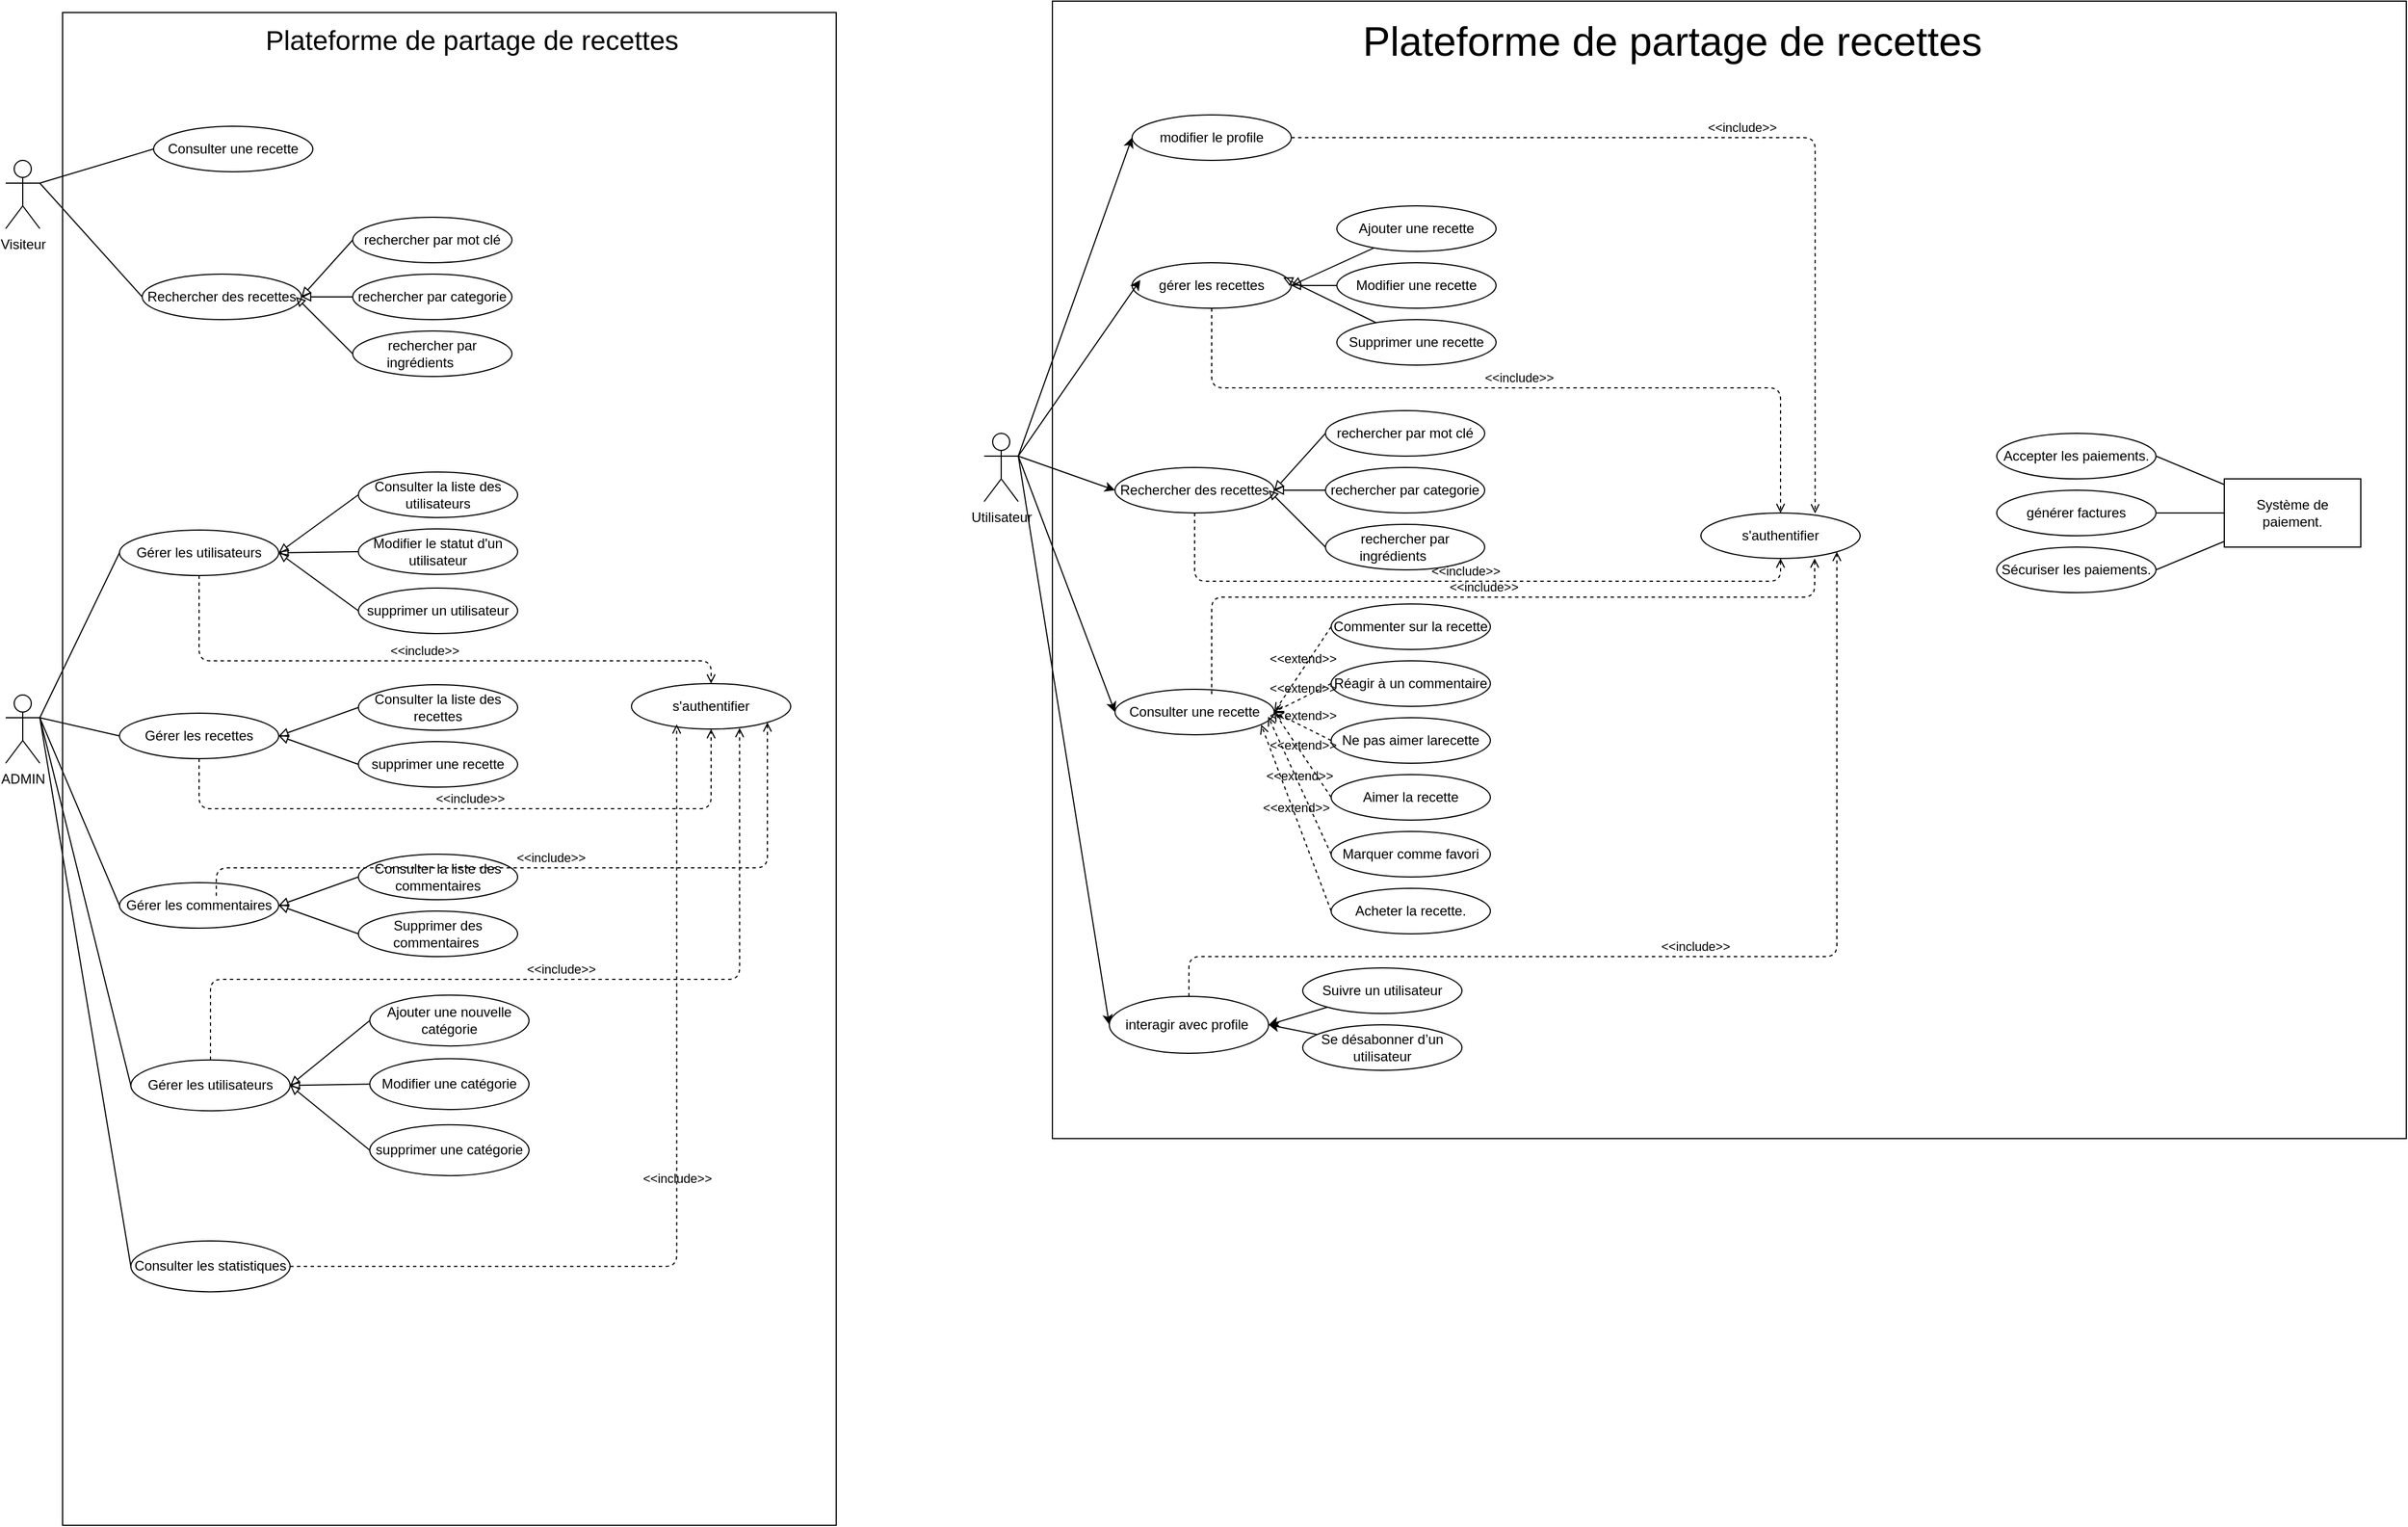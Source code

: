 <mxfile>
    <diagram id="IrYM9CMqrQINCdisrvc-" name="Page-1">
        <mxGraphModel dx="1256" dy="866" grid="1" gridSize="10" guides="1" tooltips="1" connect="1" arrows="1" fold="1" page="1" pageScale="1" pageWidth="850" pageHeight="1100" math="0" shadow="0">
            <root>
                <mxCell id="0"/>
                <mxCell id="1" parent="0"/>
                <mxCell id="4" value="" style="rounded=0;whiteSpace=wrap;html=1;" vertex="1" parent="1">
                    <mxGeometry x="70" y="60" width="680" height="1330" as="geometry"/>
                </mxCell>
                <mxCell id="UuW12oKez12iBIwaAhRY-137" style="edgeStyle=none;html=1;exitX=1;exitY=0.333;exitDx=0;exitDy=0;exitPerimeter=0;entryX=0;entryY=0.5;entryDx=0;entryDy=0;endArrow=none;endFill=0;" edge="1" parent="1" target="23">
                    <mxGeometry relative="1" as="geometry">
                        <mxPoint x="50" y="210" as="sourcePoint"/>
                    </mxGeometry>
                </mxCell>
                <mxCell id="UuW12oKez12iBIwaAhRY-138" style="edgeStyle=none;html=1;exitX=1;exitY=0.333;exitDx=0;exitDy=0;exitPerimeter=0;entryX=0;entryY=0.5;entryDx=0;entryDy=0;endArrow=none;endFill=0;" edge="1" parent="1" target="UuW12oKez12iBIwaAhRY-98">
                    <mxGeometry relative="1" as="geometry">
                        <mxPoint x="50" y="210" as="sourcePoint"/>
                    </mxGeometry>
                </mxCell>
                <mxCell id="23" value="&lt;font style=&quot;color: light-dark(rgb(0, 0, 0), rgb(0, 0, 0));&quot;&gt;Consulter une recette&lt;/font&gt;" style="ellipse;whiteSpace=wrap;html=1;fillColor=light-dark(#FFFFFF,#F2F261);" vertex="1" parent="1">
                    <mxGeometry x="150" y="160" width="140" height="40" as="geometry"/>
                </mxCell>
                <mxCell id="UuW12oKez12iBIwaAhRY-24" value="" style="rounded=0;whiteSpace=wrap;html=1;" vertex="1" parent="1">
                    <mxGeometry x="940" y="50" width="1190" height="1000" as="geometry"/>
                </mxCell>
                <mxCell id="UuW12oKez12iBIwaAhRY-25" value="&lt;font style=&quot;color: light-dark(rgb(0, 0, 0), rgb(0, 0, 0));&quot;&gt;modifier le profile&lt;/font&gt;" style="ellipse;whiteSpace=wrap;html=1;fillColor=light-dark(#FFFFFF,#F2F261);" vertex="1" parent="1">
                    <mxGeometry x="1010" y="150" width="140" height="40" as="geometry"/>
                </mxCell>
                <mxCell id="UuW12oKez12iBIwaAhRY-61" style="edgeStyle=none;html=1;exitX=1;exitY=0.333;exitDx=0;exitDy=0;exitPerimeter=0;entryX=0;entryY=0.5;entryDx=0;entryDy=0;" edge="1" parent="1" source="UuW12oKez12iBIwaAhRY-26" target="UuW12oKez12iBIwaAhRY-25">
                    <mxGeometry relative="1" as="geometry"/>
                </mxCell>
                <mxCell id="UuW12oKez12iBIwaAhRY-63" style="edgeStyle=none;html=1;exitX=1;exitY=0.333;exitDx=0;exitDy=0;exitPerimeter=0;entryX=0;entryY=0.5;entryDx=0;entryDy=0;" edge="1" parent="1" source="UuW12oKez12iBIwaAhRY-26" target="UuW12oKez12iBIwaAhRY-33">
                    <mxGeometry relative="1" as="geometry"/>
                </mxCell>
                <mxCell id="UuW12oKez12iBIwaAhRY-64" style="edgeStyle=none;html=1;exitX=1;exitY=0.333;exitDx=0;exitDy=0;exitPerimeter=0;entryX=0;entryY=0.5;entryDx=0;entryDy=0;" edge="1" parent="1" source="UuW12oKez12iBIwaAhRY-26" target="UuW12oKez12iBIwaAhRY-34">
                    <mxGeometry relative="1" as="geometry"/>
                </mxCell>
                <mxCell id="UuW12oKez12iBIwaAhRY-65" style="edgeStyle=none;html=1;exitX=1;exitY=0.333;exitDx=0;exitDy=0;exitPerimeter=0;entryX=0;entryY=0.5;entryDx=0;entryDy=0;" edge="1" parent="1" source="UuW12oKez12iBIwaAhRY-26" target="UuW12oKez12iBIwaAhRY-43">
                    <mxGeometry relative="1" as="geometry"/>
                </mxCell>
                <mxCell id="UuW12oKez12iBIwaAhRY-26" value="Utilisateur&lt;div&gt;&lt;br&gt;&lt;/div&gt;" style="shape=umlActor;verticalLabelPosition=bottom;verticalAlign=top;html=1;outlineConnect=0;" vertex="1" parent="1">
                    <mxGeometry x="880" y="430" width="30" height="60" as="geometry"/>
                </mxCell>
                <mxCell id="UuW12oKez12iBIwaAhRY-47" value="" style="group" vertex="1" connectable="0" parent="1">
                    <mxGeometry x="990" y="900" width="310" height="90" as="geometry"/>
                </mxCell>
                <mxCell id="UuW12oKez12iBIwaAhRY-43" value="&lt;font style=&quot;color: light-dark(rgb(0, 0, 0), rgb(0, 0, 0));&quot;&gt;interagir avec profile&amp;nbsp;&lt;/font&gt;" style="ellipse;whiteSpace=wrap;html=1;fillColor=light-dark(#FFFFFF,#F2F261);" vertex="1" parent="UuW12oKez12iBIwaAhRY-47">
                    <mxGeometry y="25" width="140" height="50" as="geometry"/>
                </mxCell>
                <mxCell id="UuW12oKez12iBIwaAhRY-68" style="edgeStyle=none;html=1;" edge="1" parent="UuW12oKez12iBIwaAhRY-47" source="UuW12oKez12iBIwaAhRY-45">
                    <mxGeometry relative="1" as="geometry">
                        <mxPoint x="140" y="50" as="targetPoint"/>
                    </mxGeometry>
                </mxCell>
                <mxCell id="UuW12oKez12iBIwaAhRY-45" value="&lt;font style=&quot;color: light-dark(rgb(0, 0, 0), rgb(0, 0, 0));&quot;&gt;Se désabonner d’un utilisateur&lt;/font&gt;" style="ellipse;whiteSpace=wrap;html=1;fillColor=light-dark(#FFFFFF,#F2F261);" vertex="1" parent="UuW12oKez12iBIwaAhRY-47">
                    <mxGeometry x="170" y="50" width="140" height="40" as="geometry"/>
                </mxCell>
                <mxCell id="UuW12oKez12iBIwaAhRY-67" style="edgeStyle=none;html=1;entryX=1;entryY=0.5;entryDx=0;entryDy=0;" edge="1" parent="UuW12oKez12iBIwaAhRY-47" source="UuW12oKez12iBIwaAhRY-46" target="UuW12oKez12iBIwaAhRY-43">
                    <mxGeometry relative="1" as="geometry"/>
                </mxCell>
                <mxCell id="UuW12oKez12iBIwaAhRY-46" value="&lt;font style=&quot;color: light-dark(rgb(0, 0, 0), rgb(0, 0, 0));&quot;&gt;Suivre un utilisateur&lt;/font&gt;" style="ellipse;whiteSpace=wrap;html=1;fillColor=light-dark(#FFFFFF,#F2F261);" vertex="1" parent="UuW12oKez12iBIwaAhRY-47">
                    <mxGeometry x="170" width="140" height="40" as="geometry"/>
                </mxCell>
                <mxCell id="UuW12oKez12iBIwaAhRY-48" value="" style="group" vertex="1" connectable="0" parent="1">
                    <mxGeometry x="1010" y="230" width="320" height="140" as="geometry"/>
                </mxCell>
                <mxCell id="UuW12oKez12iBIwaAhRY-27" value="&lt;font style=&quot;color: light-dark(rgb(0, 0, 0), rgb(0, 0, 0));&quot;&gt;gérer les recettes&lt;/font&gt;" style="ellipse;whiteSpace=wrap;html=1;fillColor=light-dark(#FFFFFF,#F2F261);" vertex="1" parent="UuW12oKez12iBIwaAhRY-48">
                    <mxGeometry y="50" width="140" height="40" as="geometry"/>
                </mxCell>
                <mxCell id="UuW12oKez12iBIwaAhRY-39" style="edgeStyle=none;html=1;entryX=1;entryY=0.5;entryDx=0;entryDy=0;endArrow=block;endFill=0;" edge="1" parent="UuW12oKez12iBIwaAhRY-48" source="UuW12oKez12iBIwaAhRY-28" target="UuW12oKez12iBIwaAhRY-27">
                    <mxGeometry relative="1" as="geometry"/>
                </mxCell>
                <mxCell id="UuW12oKez12iBIwaAhRY-28" value="&lt;font style=&quot;color: light-dark(rgb(0, 0, 0), rgb(0, 0, 0));&quot;&gt;Modifier une recette&lt;/font&gt;" style="ellipse;whiteSpace=wrap;html=1;fillColor=light-dark(#FFFFFF,#F2F261);" vertex="1" parent="UuW12oKez12iBIwaAhRY-48">
                    <mxGeometry x="180" y="50" width="140" height="40" as="geometry"/>
                </mxCell>
                <mxCell id="UuW12oKez12iBIwaAhRY-38" style="edgeStyle=none;html=1;entryX=1;entryY=0.5;entryDx=0;entryDy=0;endArrow=block;endFill=0;" edge="1" parent="UuW12oKez12iBIwaAhRY-48" source="UuW12oKez12iBIwaAhRY-29" target="UuW12oKez12iBIwaAhRY-27">
                    <mxGeometry relative="1" as="geometry"/>
                </mxCell>
                <mxCell id="UuW12oKez12iBIwaAhRY-29" value="&lt;font style=&quot;color: light-dark(rgb(0, 0, 0), rgb(0, 0, 0));&quot;&gt;Ajouter une recette&lt;/font&gt;" style="ellipse;whiteSpace=wrap;html=1;fillColor=light-dark(#FFFFFF,#F2F261);" vertex="1" parent="UuW12oKez12iBIwaAhRY-48">
                    <mxGeometry x="180" width="140" height="40" as="geometry"/>
                </mxCell>
                <mxCell id="UuW12oKez12iBIwaAhRY-30" value="&lt;font style=&quot;color: light-dark(rgb(0, 0, 0), rgb(0, 0, 0));&quot;&gt;Supprimer une recette&lt;/font&gt;" style="ellipse;whiteSpace=wrap;html=1;fillColor=light-dark(#FFFFFF,#F2F261);" vertex="1" parent="UuW12oKez12iBIwaAhRY-48">
                    <mxGeometry x="180" y="100" width="140" height="40" as="geometry"/>
                </mxCell>
                <mxCell id="UuW12oKez12iBIwaAhRY-40" style="edgeStyle=none;html=1;entryX=0.949;entryY=0.322;entryDx=0;entryDy=0;entryPerimeter=0;endArrow=block;endFill=0;" edge="1" parent="UuW12oKez12iBIwaAhRY-48" source="UuW12oKez12iBIwaAhRY-30" target="UuW12oKez12iBIwaAhRY-27">
                    <mxGeometry relative="1" as="geometry"/>
                </mxCell>
                <mxCell id="UuW12oKez12iBIwaAhRY-60" value="" style="group" vertex="1" connectable="0" parent="1">
                    <mxGeometry x="995" y="410" width="325" height="140" as="geometry"/>
                </mxCell>
                <mxCell id="UuW12oKez12iBIwaAhRY-33" value="&lt;font style=&quot;color: light-dark(rgb(0, 0, 0), rgb(0, 0, 0));&quot;&gt;Rechercher des recettes&lt;/font&gt;" style="ellipse;whiteSpace=wrap;html=1;fillColor=light-dark(#FFFFFF,#F2F261);" vertex="1" parent="UuW12oKez12iBIwaAhRY-60">
                    <mxGeometry y="50" width="140" height="40" as="geometry"/>
                </mxCell>
                <mxCell id="UuW12oKez12iBIwaAhRY-78" style="edgeStyle=none;html=1;entryX=1;entryY=0.5;entryDx=0;entryDy=0;endArrow=block;endFill=0;" edge="1" parent="UuW12oKez12iBIwaAhRY-60" source="UuW12oKez12iBIwaAhRY-54" target="UuW12oKez12iBIwaAhRY-33">
                    <mxGeometry relative="1" as="geometry"/>
                </mxCell>
                <mxCell id="UuW12oKez12iBIwaAhRY-54" value="&lt;font style=&quot;color: light-dark(rgb(0, 0, 0), rgb(0, 0, 0));&quot;&gt;rechercher par categorie&lt;/font&gt;" style="ellipse;whiteSpace=wrap;html=1;fillColor=light-dark(#FFFFFF,#F2F261);" vertex="1" parent="UuW12oKez12iBIwaAhRY-60">
                    <mxGeometry x="185" y="50" width="140" height="40" as="geometry"/>
                </mxCell>
                <mxCell id="UuW12oKez12iBIwaAhRY-77" style="edgeStyle=none;html=1;entryX=1;entryY=0.5;entryDx=0;entryDy=0;endArrow=block;endFill=0;exitX=0;exitY=0.5;exitDx=0;exitDy=0;" edge="1" parent="UuW12oKez12iBIwaAhRY-60" source="UuW12oKez12iBIwaAhRY-55" target="UuW12oKez12iBIwaAhRY-33">
                    <mxGeometry relative="1" as="geometry"/>
                </mxCell>
                <mxCell id="UuW12oKez12iBIwaAhRY-55" value="&lt;font style=&quot;color: light-dark(rgb(0, 0, 0), rgb(0, 0, 0));&quot;&gt;rechercher par mot clé&lt;/font&gt;" style="ellipse;whiteSpace=wrap;html=1;fillColor=light-dark(#FFFFFF,#F2F261);" vertex="1" parent="UuW12oKez12iBIwaAhRY-60">
                    <mxGeometry x="185" width="140" height="40" as="geometry"/>
                </mxCell>
                <mxCell id="UuW12oKez12iBIwaAhRY-79" style="edgeStyle=none;html=1;endArrow=block;endFill=0;exitX=0;exitY=0.5;exitDx=0;exitDy=0;" edge="1" parent="UuW12oKez12iBIwaAhRY-60" source="UuW12oKez12iBIwaAhRY-58">
                    <mxGeometry relative="1" as="geometry">
                        <mxPoint x="135" y="70" as="targetPoint"/>
                    </mxGeometry>
                </mxCell>
                <mxCell id="UuW12oKez12iBIwaAhRY-58" value="&lt;font style=&quot;color: light-dark(rgb(0, 0, 0), rgb(0, 0, 0));&quot;&gt;rechercher par ingrédients&amp;nbsp;&lt;span style=&quot;white-space: pre;&quot;&gt;&#x9;&lt;/span&gt;&lt;/font&gt;" style="ellipse;whiteSpace=wrap;html=1;fillColor=light-dark(#FFFFFF,#F2F261);" vertex="1" parent="UuW12oKez12iBIwaAhRY-60">
                    <mxGeometry x="185" y="100" width="140" height="40" as="geometry"/>
                </mxCell>
                <mxCell id="UuW12oKez12iBIwaAhRY-62" style="edgeStyle=none;html=1;exitX=1;exitY=0.333;exitDx=0;exitDy=0;exitPerimeter=0;entryX=0.052;entryY=0.378;entryDx=0;entryDy=0;entryPerimeter=0;" edge="1" parent="1" source="UuW12oKez12iBIwaAhRY-26" target="UuW12oKez12iBIwaAhRY-27">
                    <mxGeometry relative="1" as="geometry"/>
                </mxCell>
                <mxCell id="UuW12oKez12iBIwaAhRY-97" value="" style="group" vertex="1" connectable="0" parent="1">
                    <mxGeometry x="140" y="240" width="325" height="140" as="geometry"/>
                </mxCell>
                <mxCell id="UuW12oKez12iBIwaAhRY-98" value="&lt;font style=&quot;color: light-dark(rgb(0, 0, 0), rgb(0, 0, 0));&quot;&gt;Rechercher des recettes&lt;/font&gt;" style="ellipse;whiteSpace=wrap;html=1;fillColor=light-dark(#FFFFFF,#F2F261);" vertex="1" parent="UuW12oKez12iBIwaAhRY-97">
                    <mxGeometry y="50" width="140" height="40" as="geometry"/>
                </mxCell>
                <mxCell id="UuW12oKez12iBIwaAhRY-99" style="edgeStyle=none;html=1;entryX=1;entryY=0.5;entryDx=0;entryDy=0;endArrow=block;endFill=0;" edge="1" parent="UuW12oKez12iBIwaAhRY-97" source="UuW12oKez12iBIwaAhRY-100" target="UuW12oKez12iBIwaAhRY-98">
                    <mxGeometry relative="1" as="geometry"/>
                </mxCell>
                <mxCell id="UuW12oKez12iBIwaAhRY-100" value="&lt;font style=&quot;color: light-dark(rgb(0, 0, 0), rgb(0, 0, 0));&quot;&gt;rechercher par categorie&lt;/font&gt;" style="ellipse;whiteSpace=wrap;html=1;fillColor=light-dark(#FFFFFF,#F2F261);" vertex="1" parent="UuW12oKez12iBIwaAhRY-97">
                    <mxGeometry x="185" y="50" width="140" height="40" as="geometry"/>
                </mxCell>
                <mxCell id="UuW12oKez12iBIwaAhRY-101" style="edgeStyle=none;html=1;entryX=1;entryY=0.5;entryDx=0;entryDy=0;endArrow=block;endFill=0;exitX=0;exitY=0.5;exitDx=0;exitDy=0;" edge="1" parent="UuW12oKez12iBIwaAhRY-97" source="UuW12oKez12iBIwaAhRY-102" target="UuW12oKez12iBIwaAhRY-98">
                    <mxGeometry relative="1" as="geometry"/>
                </mxCell>
                <mxCell id="UuW12oKez12iBIwaAhRY-102" value="&lt;font style=&quot;color: light-dark(rgb(0, 0, 0), rgb(0, 0, 0));&quot;&gt;rechercher par mot clé&lt;/font&gt;" style="ellipse;whiteSpace=wrap;html=1;fillColor=light-dark(#FFFFFF,#F2F261);" vertex="1" parent="UuW12oKez12iBIwaAhRY-97">
                    <mxGeometry x="185" width="140" height="40" as="geometry"/>
                </mxCell>
                <mxCell id="UuW12oKez12iBIwaAhRY-103" style="edgeStyle=none;html=1;endArrow=block;endFill=0;exitX=0;exitY=0.5;exitDx=0;exitDy=0;" edge="1" parent="UuW12oKez12iBIwaAhRY-97" source="UuW12oKez12iBIwaAhRY-104">
                    <mxGeometry relative="1" as="geometry">
                        <mxPoint x="135" y="70" as="targetPoint"/>
                    </mxGeometry>
                </mxCell>
                <mxCell id="UuW12oKez12iBIwaAhRY-104" value="&lt;font style=&quot;color: light-dark(rgb(0, 0, 0), rgb(0, 0, 0));&quot;&gt;rechercher par ingrédients&amp;nbsp;&lt;span style=&quot;white-space: pre;&quot;&gt;&#x9;&lt;/span&gt;&lt;/font&gt;" style="ellipse;whiteSpace=wrap;html=1;fillColor=light-dark(#FFFFFF,#F2F261);" vertex="1" parent="UuW12oKez12iBIwaAhRY-97">
                    <mxGeometry x="185" y="100" width="140" height="40" as="geometry"/>
                </mxCell>
                <mxCell id="UuW12oKez12iBIwaAhRY-118" value="" style="group" vertex="1" connectable="0" parent="1">
                    <mxGeometry x="995" y="580" width="330" height="290" as="geometry"/>
                </mxCell>
                <mxCell id="UuW12oKez12iBIwaAhRY-112" value="" style="group" vertex="1" connectable="0" parent="UuW12oKez12iBIwaAhRY-118">
                    <mxGeometry width="330" height="240" as="geometry"/>
                </mxCell>
                <mxCell id="UuW12oKez12iBIwaAhRY-88" value="" style="group" vertex="1" connectable="0" parent="UuW12oKez12iBIwaAhRY-112">
                    <mxGeometry width="330" height="190" as="geometry"/>
                </mxCell>
                <mxCell id="UuW12oKez12iBIwaAhRY-34" value="&lt;font style=&quot;color: light-dark(rgb(0, 0, 0), rgb(0, 0, 0));&quot;&gt;Consulter une recette&lt;/font&gt;" style="ellipse;whiteSpace=wrap;html=1;fillColor=light-dark(#FFFFFF,#F2F261);" vertex="1" parent="UuW12oKez12iBIwaAhRY-88">
                    <mxGeometry y="75" width="140" height="40" as="geometry"/>
                </mxCell>
                <mxCell id="UuW12oKez12iBIwaAhRY-35" value="&lt;font style=&quot;color: light-dark(rgb(0, 0, 0), rgb(0, 0, 0));&quot;&gt;Aimer la recette&lt;/font&gt;" style="ellipse;whiteSpace=wrap;html=1;fillColor=light-dark(#FFFFFF,#F2F261);" vertex="1" parent="UuW12oKez12iBIwaAhRY-88">
                    <mxGeometry x="190" y="150" width="140" height="40" as="geometry"/>
                </mxCell>
                <mxCell id="UuW12oKez12iBIwaAhRY-36" value="&lt;font style=&quot;color: light-dark(rgb(0, 0, 0), rgb(0, 0, 0));&quot;&gt;Commenter sur la recette&lt;/font&gt;" style="ellipse;whiteSpace=wrap;html=1;fillColor=light-dark(#FFFFFF,#F2F261);" vertex="1" parent="UuW12oKez12iBIwaAhRY-88">
                    <mxGeometry x="190" width="140" height="40" as="geometry"/>
                </mxCell>
                <mxCell id="UuW12oKez12iBIwaAhRY-37" value="&lt;font style=&quot;color: light-dark(rgb(0, 0, 0), rgb(0, 0, 0));&quot;&gt;Ne pas aimer larecette&lt;/font&gt;" style="ellipse;whiteSpace=wrap;html=1;fillColor=light-dark(#FFFFFF,#F2F261);" vertex="1" parent="UuW12oKez12iBIwaAhRY-88">
                    <mxGeometry x="190" y="100" width="140" height="40" as="geometry"/>
                </mxCell>
                <mxCell id="UuW12oKez12iBIwaAhRY-49" value="&lt;font style=&quot;color: light-dark(rgb(0, 0, 0), rgb(0, 0, 0));&quot;&gt;Réagir à un commentaire&lt;/font&gt;" style="ellipse;whiteSpace=wrap;html=1;fillColor=light-dark(#FFFFFF,#F2F261);" vertex="1" parent="UuW12oKez12iBIwaAhRY-88">
                    <mxGeometry x="190" y="50" width="140" height="40" as="geometry"/>
                </mxCell>
                <mxCell id="UuW12oKez12iBIwaAhRY-82" value="&amp;lt;&amp;lt;extend&amp;gt;&amp;gt;" style="html=1;verticalAlign=bottom;labelBackgroundColor=none;endArrow=open;endFill=0;dashed=1;exitX=0;exitY=0.5;exitDx=0;exitDy=0;entryX=1;entryY=0.5;entryDx=0;entryDy=0;" edge="1" parent="UuW12oKez12iBIwaAhRY-88" source="UuW12oKez12iBIwaAhRY-36" target="UuW12oKez12iBIwaAhRY-34">
                    <mxGeometry width="160" relative="1" as="geometry">
                        <mxPoint x="60" y="115" as="sourcePoint"/>
                        <mxPoint x="220" y="115" as="targetPoint"/>
                        <Array as="points">
                            <mxPoint x="140" y="95"/>
                        </Array>
                    </mxGeometry>
                </mxCell>
                <mxCell id="UuW12oKez12iBIwaAhRY-85" value="&amp;lt;&amp;lt;extend&amp;gt;&amp;gt;" style="html=1;verticalAlign=bottom;labelBackgroundColor=none;endArrow=open;endFill=0;dashed=1;exitX=0;exitY=0.5;exitDx=0;exitDy=0;entryX=1;entryY=0.5;entryDx=0;entryDy=0;" edge="1" parent="UuW12oKez12iBIwaAhRY-88" source="UuW12oKez12iBIwaAhRY-49" target="UuW12oKez12iBIwaAhRY-34">
                    <mxGeometry width="160" relative="1" as="geometry">
                        <mxPoint x="170" y="105" as="sourcePoint"/>
                        <mxPoint x="120" y="155" as="targetPoint"/>
                        <Array as="points"/>
                    </mxGeometry>
                </mxCell>
                <mxCell id="UuW12oKez12iBIwaAhRY-86" value="&amp;lt;&amp;lt;extend&amp;gt;&amp;gt;" style="html=1;verticalAlign=bottom;labelBackgroundColor=none;endArrow=open;endFill=0;dashed=1;exitX=0;exitY=0.5;exitDx=0;exitDy=0;entryX=1;entryY=0.5;entryDx=0;entryDy=0;" edge="1" parent="UuW12oKez12iBIwaAhRY-88" source="UuW12oKez12iBIwaAhRY-37" target="UuW12oKez12iBIwaAhRY-34">
                    <mxGeometry width="160" relative="1" as="geometry">
                        <mxPoint x="200" y="105" as="sourcePoint"/>
                        <mxPoint x="150" y="105" as="targetPoint"/>
                        <Array as="points"/>
                    </mxGeometry>
                </mxCell>
                <mxCell id="UuW12oKez12iBIwaAhRY-87" value="&amp;lt;&amp;lt;extend&amp;gt;&amp;gt;" style="html=1;verticalAlign=bottom;labelBackgroundColor=none;endArrow=open;endFill=0;dashed=1;exitX=0;exitY=0.5;exitDx=0;exitDy=0;entryX=1;entryY=0.5;entryDx=0;entryDy=0;" edge="1" parent="UuW12oKez12iBIwaAhRY-88" source="UuW12oKez12iBIwaAhRY-35" target="UuW12oKez12iBIwaAhRY-34">
                    <mxGeometry width="160" relative="1" as="geometry">
                        <mxPoint x="200" y="155" as="sourcePoint"/>
                        <mxPoint x="150" y="105" as="targetPoint"/>
                        <Array as="points"/>
                    </mxGeometry>
                </mxCell>
                <mxCell id="UuW12oKez12iBIwaAhRY-105" value="&lt;font style=&quot;color: light-dark(rgb(0, 0, 0), rgb(0, 0, 0));&quot;&gt;Marquer comme favori&lt;/font&gt;" style="ellipse;whiteSpace=wrap;html=1;fillColor=light-dark(#FFFFFF,#F2F261);" vertex="1" parent="UuW12oKez12iBIwaAhRY-112">
                    <mxGeometry x="190" y="200" width="140" height="40" as="geometry"/>
                </mxCell>
                <mxCell id="UuW12oKez12iBIwaAhRY-111" value="&amp;lt;&amp;lt;extend&amp;gt;&amp;gt;" style="html=1;verticalAlign=bottom;labelBackgroundColor=none;endArrow=open;endFill=0;dashed=1;exitX=0;exitY=0.5;exitDx=0;exitDy=0;entryX=0.962;entryY=0.6;entryDx=0;entryDy=0;entryPerimeter=0;" edge="1" parent="UuW12oKez12iBIwaAhRY-112" source="UuW12oKez12iBIwaAhRY-105" target="UuW12oKez12iBIwaAhRY-34">
                    <mxGeometry width="160" relative="1" as="geometry">
                        <mxPoint x="200" y="180" as="sourcePoint"/>
                        <mxPoint x="150" y="105" as="targetPoint"/>
                        <Array as="points"/>
                    </mxGeometry>
                </mxCell>
                <mxCell id="UuW12oKez12iBIwaAhRY-113" value="&lt;font style=&quot;color: light-dark(rgb(0, 0, 0), rgb(0, 0, 0));&quot;&gt;Acheter la recette.&lt;/font&gt;" style="ellipse;whiteSpace=wrap;html=1;fillColor=light-dark(#FFFFFF,#F2F261);" vertex="1" parent="UuW12oKez12iBIwaAhRY-118">
                    <mxGeometry x="190" y="250" width="140" height="40" as="geometry"/>
                </mxCell>
                <mxCell id="UuW12oKez12iBIwaAhRY-116" value="&amp;lt;&amp;lt;extend&amp;gt;&amp;gt;" style="html=1;verticalAlign=bottom;labelBackgroundColor=none;endArrow=open;endFill=0;dashed=1;exitX=0;exitY=0.5;exitDx=0;exitDy=0;entryX=0.918;entryY=0.778;entryDx=0;entryDy=0;entryPerimeter=0;" edge="1" parent="UuW12oKez12iBIwaAhRY-118" source="UuW12oKez12iBIwaAhRY-113" target="UuW12oKez12iBIwaAhRY-34">
                    <mxGeometry width="160" relative="1" as="geometry">
                        <mxPoint x="200" y="230" as="sourcePoint"/>
                        <mxPoint x="145" y="109" as="targetPoint"/>
                        <Array as="points"/>
                    </mxGeometry>
                </mxCell>
                <mxCell id="UuW12oKez12iBIwaAhRY-126" style="edgeStyle=none;html=1;entryX=1;entryY=0.5;entryDx=0;entryDy=0;endArrow=none;endFill=0;" edge="1" parent="1" source="UuW12oKez12iBIwaAhRY-120" target="UuW12oKez12iBIwaAhRY-122">
                    <mxGeometry relative="1" as="geometry"/>
                </mxCell>
                <mxCell id="UuW12oKez12iBIwaAhRY-127" style="edgeStyle=none;html=1;entryX=1;entryY=0.5;entryDx=0;entryDy=0;endArrow=none;endFill=0;" edge="1" parent="1" source="UuW12oKez12iBIwaAhRY-120" target="UuW12oKez12iBIwaAhRY-124">
                    <mxGeometry relative="1" as="geometry"/>
                </mxCell>
                <mxCell id="UuW12oKez12iBIwaAhRY-129" style="edgeStyle=none;html=1;entryX=1;entryY=0.5;entryDx=0;entryDy=0;endArrow=none;endFill=0;" edge="1" parent="1" source="UuW12oKez12iBIwaAhRY-120" target="UuW12oKez12iBIwaAhRY-123">
                    <mxGeometry relative="1" as="geometry"/>
                </mxCell>
                <mxCell id="UuW12oKez12iBIwaAhRY-120" value="&lt;font style=&quot;&quot;&gt;&lt;font style=&quot;color: light-dark(rgb(0, 0, 0), rgb(0, 0, 0));&quot;&gt;Système de &lt;/font&gt;&lt;font style=&quot;color: light-dark(rgb(0, 0, 0), rgb(0, 0, 0));&quot;&gt;paiement&lt;/font&gt;&lt;font style=&quot;color: light-dark(rgb(0, 0, 0), rgb(0, 0, 0));&quot;&gt;.&lt;/font&gt;&lt;/font&gt;" style="rounded=0;whiteSpace=wrap;html=1;fillColor=light-dark(#FFFFFF,#F2F261);" vertex="1" parent="1">
                    <mxGeometry x="1970" y="470" width="120" height="60" as="geometry"/>
                </mxCell>
                <mxCell id="UuW12oKez12iBIwaAhRY-122" value="&lt;font style=&quot;color: light-dark(rgb(0, 0, 0), rgb(0, 0, 0));&quot;&gt;générer factures&lt;/font&gt;" style="ellipse;whiteSpace=wrap;html=1;fillColor=light-dark(#FFFFFF,#F2F261);" vertex="1" parent="1">
                    <mxGeometry x="1770" y="480" width="140" height="40" as="geometry"/>
                </mxCell>
                <mxCell id="UuW12oKez12iBIwaAhRY-123" value="&lt;font style=&quot;color: light-dark(rgb(0, 0, 0), rgb(0, 0, 0));&quot;&gt;Accepter les paiements.&lt;/font&gt;" style="ellipse;whiteSpace=wrap;html=1;fillColor=light-dark(#FFFFFF,#F2F261);" vertex="1" parent="1">
                    <mxGeometry x="1770" y="430" width="140" height="40" as="geometry"/>
                </mxCell>
                <mxCell id="UuW12oKez12iBIwaAhRY-124" value="&lt;font style=&quot;color: light-dark(rgb(0, 0, 0), rgb(0, 0, 0));&quot;&gt;Sécuriser les paiements.&lt;/font&gt;" style="ellipse;whiteSpace=wrap;html=1;fillColor=light-dark(#FFFFFF,#F2F261);" vertex="1" parent="1">
                    <mxGeometry x="1770" y="530" width="140" height="40" as="geometry"/>
                </mxCell>
                <mxCell id="UuW12oKez12iBIwaAhRY-130" value="&lt;font style=&quot;color: light-dark(rgb(0, 0, 0), rgb(0, 0, 0));&quot;&gt;s&#39;authentifier&lt;/font&gt;" style="ellipse;whiteSpace=wrap;html=1;fillColor=light-dark(#FFFFFF,#F2F261);" vertex="1" parent="1">
                    <mxGeometry x="1510" y="500" width="140" height="40" as="geometry"/>
                </mxCell>
                <mxCell id="UuW12oKez12iBIwaAhRY-131" value="&amp;lt;&amp;lt;include&amp;gt;&amp;gt;" style="html=1;verticalAlign=bottom;labelBackgroundColor=none;endArrow=open;endFill=0;dashed=1;exitX=0.5;exitY=1;exitDx=0;exitDy=0;edgeStyle=orthogonalEdgeStyle;entryX=0.5;entryY=0;entryDx=0;entryDy=0;" edge="1" parent="1" source="UuW12oKez12iBIwaAhRY-27" target="UuW12oKez12iBIwaAhRY-130">
                    <mxGeometry width="160" relative="1" as="geometry">
                        <mxPoint x="1440" y="530" as="sourcePoint"/>
                        <mxPoint x="1600" y="530" as="targetPoint"/>
                        <Array as="points">
                            <mxPoint x="1080" y="390"/>
                            <mxPoint x="1580" y="390"/>
                        </Array>
                    </mxGeometry>
                </mxCell>
                <mxCell id="UuW12oKez12iBIwaAhRY-132" value="&amp;lt;&amp;lt;include&amp;gt;&amp;gt;" style="html=1;verticalAlign=bottom;labelBackgroundColor=none;endArrow=open;endFill=0;dashed=1;exitX=1;exitY=0.5;exitDx=0;exitDy=0;edgeStyle=orthogonalEdgeStyle;entryX=0.717;entryY=0.008;entryDx=0;entryDy=0;entryPerimeter=0;" edge="1" parent="1" source="UuW12oKez12iBIwaAhRY-25" target="UuW12oKez12iBIwaAhRY-130">
                    <mxGeometry width="160" relative="1" as="geometry">
                        <mxPoint x="1090" y="330" as="sourcePoint"/>
                        <mxPoint x="1610" y="540" as="targetPoint"/>
                        <Array as="points">
                            <mxPoint x="1611" y="170"/>
                        </Array>
                    </mxGeometry>
                </mxCell>
                <mxCell id="UuW12oKez12iBIwaAhRY-133" value="&amp;lt;&amp;lt;include&amp;gt;&amp;gt;" style="html=1;verticalAlign=bottom;labelBackgroundColor=none;endArrow=open;endFill=0;dashed=1;edgeStyle=orthogonalEdgeStyle;entryX=0.5;entryY=1;entryDx=0;entryDy=0;exitX=0.5;exitY=1;exitDx=0;exitDy=0;" edge="1" parent="1" source="UuW12oKez12iBIwaAhRY-33" target="UuW12oKez12iBIwaAhRY-130">
                    <mxGeometry width="160" relative="1" as="geometry">
                        <mxPoint x="1090" y="330" as="sourcePoint"/>
                        <mxPoint x="1590" y="510" as="targetPoint"/>
                        <Array as="points">
                            <mxPoint x="1065" y="560"/>
                            <mxPoint x="1580" y="560"/>
                        </Array>
                    </mxGeometry>
                </mxCell>
                <mxCell id="UuW12oKez12iBIwaAhRY-134" value="&amp;lt;&amp;lt;include&amp;gt;&amp;gt;" style="html=1;verticalAlign=bottom;labelBackgroundColor=none;endArrow=open;endFill=0;dashed=1;edgeStyle=orthogonalEdgeStyle;entryX=0.714;entryY=1;entryDx=0;entryDy=0;exitX=0.5;exitY=0;exitDx=0;exitDy=0;entryPerimeter=0;" edge="1" parent="1" target="UuW12oKez12iBIwaAhRY-130">
                    <mxGeometry width="160" relative="1" as="geometry">
                        <mxPoint x="1080" y="659.24" as="sourcePoint"/>
                        <mxPoint x="1629.58" y="540.0" as="targetPoint"/>
                        <Array as="points">
                            <mxPoint x="1080" y="574"/>
                            <mxPoint x="1610" y="574"/>
                        </Array>
                    </mxGeometry>
                </mxCell>
                <mxCell id="UuW12oKez12iBIwaAhRY-135" value="&amp;lt;&amp;lt;include&amp;gt;&amp;gt;" style="html=1;verticalAlign=bottom;labelBackgroundColor=none;endArrow=open;endFill=0;dashed=1;edgeStyle=orthogonalEdgeStyle;entryX=1;entryY=1;entryDx=0;entryDy=0;exitX=0.5;exitY=0;exitDx=0;exitDy=0;" edge="1" parent="1" source="UuW12oKez12iBIwaAhRY-43" target="UuW12oKez12iBIwaAhRY-130">
                    <mxGeometry width="160" relative="1" as="geometry">
                        <mxPoint x="1090" y="669.24" as="sourcePoint"/>
                        <mxPoint x="1620" y="550" as="targetPoint"/>
                        <Array as="points">
                            <mxPoint x="1060" y="890"/>
                            <mxPoint x="1629" y="890"/>
                        </Array>
                    </mxGeometry>
                </mxCell>
                <mxCell id="UuW12oKez12iBIwaAhRY-136" value="&lt;font style=&quot;font-size: 36px;&quot;&gt;Plateforme de partage de recettes&lt;/font&gt;" style="text;html=1;align=center;verticalAlign=middle;whiteSpace=wrap;rounded=0;" vertex="1" parent="1">
                    <mxGeometry x="1100" y="70" width="770" height="30" as="geometry"/>
                </mxCell>
                <mxCell id="UuW12oKez12iBIwaAhRY-139" value="&lt;font style=&quot;font-size: 24px;&quot;&gt;Plateforme de partage de recettes&lt;/font&gt;" style="text;html=1;align=center;verticalAlign=middle;whiteSpace=wrap;rounded=0;" vertex="1" parent="1">
                    <mxGeometry x="50" y="70" width="760" height="30" as="geometry"/>
                </mxCell>
                <mxCell id="UuW12oKez12iBIwaAhRY-140" value="Visiteur" style="shape=umlActor;verticalLabelPosition=bottom;verticalAlign=top;html=1;outlineConnect=0;" vertex="1" parent="1">
                    <mxGeometry x="20" y="190" width="30" height="60" as="geometry"/>
                </mxCell>
                <mxCell id="UuW12oKez12iBIwaAhRY-191" style="edgeStyle=none;html=1;exitX=1;exitY=0.333;exitDx=0;exitDy=0;exitPerimeter=0;entryX=0;entryY=0.5;entryDx=0;entryDy=0;fontFamily=Helvetica;fontSize=12;fontColor=default;endArrow=none;endFill=0;" edge="1" parent="1" source="UuW12oKez12iBIwaAhRY-141" target="UuW12oKez12iBIwaAhRY-181">
                    <mxGeometry relative="1" as="geometry"/>
                </mxCell>
                <mxCell id="UuW12oKez12iBIwaAhRY-192" style="edgeStyle=none;html=1;exitX=1;exitY=0.333;exitDx=0;exitDy=0;exitPerimeter=0;entryX=0;entryY=0.5;entryDx=0;entryDy=0;fontFamily=Helvetica;fontSize=12;fontColor=default;endArrow=none;endFill=0;" edge="1" parent="1" source="UuW12oKez12iBIwaAhRY-141" target="UuW12oKez12iBIwaAhRY-174">
                    <mxGeometry relative="1" as="geometry"/>
                </mxCell>
                <mxCell id="UuW12oKez12iBIwaAhRY-193" style="edgeStyle=none;html=1;exitX=1;exitY=0.333;exitDx=0;exitDy=0;exitPerimeter=0;entryX=0;entryY=0.5;entryDx=0;entryDy=0;fontFamily=Helvetica;fontSize=12;fontColor=default;endArrow=none;endFill=0;" edge="1" parent="1" source="UuW12oKez12iBIwaAhRY-141" target="UuW12oKez12iBIwaAhRY-162">
                    <mxGeometry relative="1" as="geometry"/>
                </mxCell>
                <mxCell id="UuW12oKez12iBIwaAhRY-195" style="edgeStyle=none;html=1;exitX=1;exitY=0.333;exitDx=0;exitDy=0;exitPerimeter=0;entryX=0;entryY=0.5;entryDx=0;entryDy=0;fontFamily=Helvetica;fontSize=12;fontColor=default;endArrow=none;endFill=0;" edge="1" parent="1" source="UuW12oKez12iBIwaAhRY-141" target="UuW12oKez12iBIwaAhRY-189">
                    <mxGeometry relative="1" as="geometry"/>
                </mxCell>
                <mxCell id="UuW12oKez12iBIwaAhRY-196" style="edgeStyle=none;html=1;exitX=1;exitY=0.333;exitDx=0;exitDy=0;exitPerimeter=0;entryX=0;entryY=0.5;entryDx=0;entryDy=0;fontFamily=Helvetica;fontSize=12;fontColor=default;endArrow=none;endFill=0;" edge="1" parent="1" source="UuW12oKez12iBIwaAhRY-141" target="UuW12oKez12iBIwaAhRY-144">
                    <mxGeometry relative="1" as="geometry"/>
                </mxCell>
                <mxCell id="UuW12oKez12iBIwaAhRY-141" value="ADMIN" style="shape=umlActor;verticalLabelPosition=bottom;verticalAlign=top;html=1;outlineConnect=0;" vertex="1" parent="1">
                    <mxGeometry x="20" y="660" width="30" height="60" as="geometry"/>
                </mxCell>
                <mxCell id="UuW12oKez12iBIwaAhRY-143" value="" style="group" vertex="1" connectable="0" parent="1">
                    <mxGeometry x="140" y="980" width="350" height="204.708" as="geometry"/>
                </mxCell>
                <mxCell id="UuW12oKez12iBIwaAhRY-159" value="" style="group" vertex="1" connectable="0" parent="UuW12oKez12iBIwaAhRY-143">
                    <mxGeometry x="-10" y="-56.118" width="350" height="175.826" as="geometry"/>
                </mxCell>
                <mxCell id="UuW12oKez12iBIwaAhRY-144" value="&lt;font style=&quot;color: light-dark(rgb(0, 0, 0), rgb(0, 0, 0));&quot;&gt;Gérer les utilisateurs&lt;/font&gt;" style="ellipse;whiteSpace=wrap;html=1;fillColor=light-dark(#FFFFFF,#F2F261);" vertex="1" parent="UuW12oKez12iBIwaAhRY-159">
                    <mxGeometry y="57" width="140" height="44.706" as="geometry"/>
                </mxCell>
                <mxCell id="UuW12oKez12iBIwaAhRY-145" style="edgeStyle=none;html=1;entryX=1;entryY=0.5;entryDx=0;entryDy=0;endArrow=block;endFill=0;exitX=0;exitY=0.5;exitDx=0;exitDy=0;" edge="1" parent="UuW12oKez12iBIwaAhRY-159" source="UuW12oKez12iBIwaAhRY-146" target="UuW12oKez12iBIwaAhRY-144">
                    <mxGeometry relative="1" as="geometry"/>
                </mxCell>
                <mxCell id="UuW12oKez12iBIwaAhRY-146" value="&lt;font style=&quot;color: light-dark(rgb(0, 0, 0), rgb(0, 0, 0));&quot;&gt;Modifier&amp;nbsp;une catégorie&lt;/font&gt;" style="ellipse;whiteSpace=wrap;html=1;fillColor=light-dark(#FFFFFF,#F2F261);" vertex="1" parent="UuW12oKez12iBIwaAhRY-159">
                    <mxGeometry x="210" y="55.882" width="140" height="44.706" as="geometry"/>
                </mxCell>
                <mxCell id="UuW12oKez12iBIwaAhRY-147" style="edgeStyle=none;html=1;entryX=1;entryY=0.5;entryDx=0;entryDy=0;endArrow=block;endFill=0;exitX=0;exitY=0.5;exitDx=0;exitDy=0;" edge="1" parent="UuW12oKez12iBIwaAhRY-159" source="UuW12oKez12iBIwaAhRY-148" target="UuW12oKez12iBIwaAhRY-144">
                    <mxGeometry relative="1" as="geometry"/>
                </mxCell>
                <mxCell id="UuW12oKez12iBIwaAhRY-148" value="&lt;font style=&quot;color: light-dark(rgb(0, 0, 0), rgb(0, 0, 0));&quot;&gt;Ajouter une nouvelle catégorie&lt;/font&gt;" style="ellipse;whiteSpace=wrap;html=1;fillColor=light-dark(#FFFFFF,#F2F261);" vertex="1" parent="UuW12oKez12iBIwaAhRY-159">
                    <mxGeometry x="210" width="140" height="44.706" as="geometry"/>
                </mxCell>
                <mxCell id="UuW12oKez12iBIwaAhRY-153" value="&lt;font style=&quot;color: light-dark(rgb(0, 0, 0), rgb(0, 0, 0));&quot;&gt;supprimer une catégorie&lt;/font&gt;" style="ellipse;whiteSpace=wrap;html=1;fillColor=light-dark(#FFFFFF,#F2F261);" vertex="1" parent="UuW12oKez12iBIwaAhRY-159">
                    <mxGeometry x="210" y="114" width="140" height="44.706" as="geometry"/>
                </mxCell>
                <mxCell id="UuW12oKez12iBIwaAhRY-158" style="edgeStyle=none;html=1;entryX=1;entryY=0.5;entryDx=0;entryDy=0;endArrow=block;endFill=0;exitX=0;exitY=0.5;exitDx=0;exitDy=0;" edge="1" parent="UuW12oKez12iBIwaAhRY-159" source="UuW12oKez12iBIwaAhRY-153" target="UuW12oKez12iBIwaAhRY-144">
                    <mxGeometry relative="1" as="geometry">
                        <mxPoint x="210" y="118.471" as="sourcePoint"/>
                        <mxPoint x="150" y="90.529" as="targetPoint"/>
                    </mxGeometry>
                </mxCell>
                <mxCell id="UuW12oKez12iBIwaAhRY-189" value="&lt;font style=&quot;color: light-dark(rgb(0, 0, 0), rgb(0, 0, 0));&quot;&gt; Consulter les statistiques&lt;/font&gt;" style="ellipse;whiteSpace=wrap;html=1;fillColor=light-dark(#FFFFFF,#F2F261);" vertex="1" parent="UuW12oKez12iBIwaAhRY-143">
                    <mxGeometry x="-10" y="160.002" width="140" height="44.706" as="geometry"/>
                </mxCell>
                <mxCell id="UuW12oKez12iBIwaAhRY-172" value="" style="group" vertex="1" connectable="0" parent="1">
                    <mxGeometry x="120" y="650" width="340" height="170" as="geometry"/>
                </mxCell>
                <mxCell id="UuW12oKez12iBIwaAhRY-173" value="" style="group" vertex="1" connectable="0" parent="UuW12oKez12iBIwaAhRY-172">
                    <mxGeometry y="-25" width="350" height="142" as="geometry"/>
                </mxCell>
                <mxCell id="UuW12oKez12iBIwaAhRY-174" value="&lt;font style=&quot;color: light-dark(rgb(0, 0, 0), rgb(0, 0, 0));&quot;&gt;Gérer les recettes&lt;/font&gt;" style="ellipse;whiteSpace=wrap;html=1;fillColor=light-dark(#FFFFFF,#F2F261);" vertex="1" parent="UuW12oKez12iBIwaAhRY-173">
                    <mxGeometry y="51" width="140" height="40" as="geometry"/>
                </mxCell>
                <mxCell id="UuW12oKez12iBIwaAhRY-175" style="edgeStyle=none;html=1;entryX=1;entryY=0.5;entryDx=0;entryDy=0;endArrow=block;endFill=0;exitX=0;exitY=0.5;exitDx=0;exitDy=0;" edge="1" parent="UuW12oKez12iBIwaAhRY-173" source="UuW12oKez12iBIwaAhRY-176" target="UuW12oKez12iBIwaAhRY-174">
                    <mxGeometry relative="1" as="geometry"/>
                </mxCell>
                <mxCell id="UuW12oKez12iBIwaAhRY-176" value="&lt;font style=&quot;color: light-dark(rgb(0, 0, 0), rgb(0, 0, 0));&quot;&gt;supprimer une recette&lt;/font&gt;" style="ellipse;whiteSpace=wrap;html=1;fillColor=light-dark(#FFFFFF,#F2F261);" vertex="1" parent="UuW12oKez12iBIwaAhRY-173">
                    <mxGeometry x="210" y="76" width="140" height="40" as="geometry"/>
                </mxCell>
                <mxCell id="UuW12oKez12iBIwaAhRY-177" style="edgeStyle=none;html=1;entryX=1;entryY=0.5;entryDx=0;entryDy=0;endArrow=block;endFill=0;exitX=0;exitY=0.5;exitDx=0;exitDy=0;" edge="1" parent="UuW12oKez12iBIwaAhRY-173" source="UuW12oKez12iBIwaAhRY-178" target="UuW12oKez12iBIwaAhRY-174">
                    <mxGeometry relative="1" as="geometry"/>
                </mxCell>
                <mxCell id="UuW12oKez12iBIwaAhRY-178" value="&lt;font style=&quot;color: light-dark(rgb(0, 0, 0), rgb(0, 0, 0));&quot;&gt;Consulter la liste des recettes&lt;/font&gt;" style="ellipse;whiteSpace=wrap;html=1;fillColor=light-dark(#FFFFFF,#F2F261);" vertex="1" parent="UuW12oKez12iBIwaAhRY-173">
                    <mxGeometry x="210" y="26" width="140" height="40" as="geometry"/>
                </mxCell>
                <mxCell id="UuW12oKez12iBIwaAhRY-179" value="" style="group" vertex="1" connectable="0" parent="1">
                    <mxGeometry x="120" y="465" width="340" height="170" as="geometry"/>
                </mxCell>
                <mxCell id="UuW12oKez12iBIwaAhRY-180" value="" style="group" vertex="1" connectable="0" parent="UuW12oKez12iBIwaAhRY-179">
                    <mxGeometry y="-1" width="350" height="142" as="geometry"/>
                </mxCell>
                <mxCell id="UuW12oKez12iBIwaAhRY-181" value="&lt;font style=&quot;color: light-dark(rgb(0, 0, 0), rgb(0, 0, 0));&quot;&gt;Gérer les utilisateurs&lt;/font&gt;" style="ellipse;whiteSpace=wrap;html=1;fillColor=light-dark(#FFFFFF,#F2F261);" vertex="1" parent="UuW12oKez12iBIwaAhRY-180">
                    <mxGeometry y="51" width="140" height="40" as="geometry"/>
                </mxCell>
                <mxCell id="UuW12oKez12iBIwaAhRY-182" style="edgeStyle=none;html=1;entryX=1;entryY=0.5;entryDx=0;entryDy=0;endArrow=block;endFill=0;exitX=0;exitY=0.5;exitDx=0;exitDy=0;" edge="1" parent="UuW12oKez12iBIwaAhRY-180" source="UuW12oKez12iBIwaAhRY-183" target="UuW12oKez12iBIwaAhRY-181">
                    <mxGeometry relative="1" as="geometry"/>
                </mxCell>
                <mxCell id="UuW12oKez12iBIwaAhRY-183" value="&lt;font style=&quot;color: light-dark(rgb(0, 0, 0), rgb(0, 0, 0));&quot;&gt;Modifier le statut d&#39;un utilisateur&lt;/font&gt;" style="ellipse;whiteSpace=wrap;html=1;fillColor=light-dark(#FFFFFF,#F2F261);" vertex="1" parent="UuW12oKez12iBIwaAhRY-180">
                    <mxGeometry x="210" y="50" width="140" height="40" as="geometry"/>
                </mxCell>
                <mxCell id="UuW12oKez12iBIwaAhRY-184" style="edgeStyle=none;html=1;entryX=1;entryY=0.5;entryDx=0;entryDy=0;endArrow=block;endFill=0;exitX=0;exitY=0.5;exitDx=0;exitDy=0;" edge="1" parent="UuW12oKez12iBIwaAhRY-180" source="UuW12oKez12iBIwaAhRY-185" target="UuW12oKez12iBIwaAhRY-181">
                    <mxGeometry relative="1" as="geometry"/>
                </mxCell>
                <mxCell id="UuW12oKez12iBIwaAhRY-185" value="&lt;font style=&quot;color: light-dark(rgb(0, 0, 0), rgb(0, 0, 0));&quot;&gt;Consulter la liste des utilisateurs&lt;/font&gt;" style="ellipse;whiteSpace=wrap;html=1;fillColor=light-dark(#FFFFFF,#F2F261);" vertex="1" parent="UuW12oKez12iBIwaAhRY-180">
                    <mxGeometry x="210" width="140" height="40" as="geometry"/>
                </mxCell>
                <mxCell id="UuW12oKez12iBIwaAhRY-186" value="&lt;font style=&quot;color: light-dark(rgb(0, 0, 0), rgb(0, 0, 0));&quot;&gt;supprimer un utilisateur&lt;/font&gt;" style="ellipse;whiteSpace=wrap;html=1;fillColor=light-dark(#FFFFFF,#F2F261);" vertex="1" parent="UuW12oKez12iBIwaAhRY-180">
                    <mxGeometry x="210" y="102" width="140" height="40" as="geometry"/>
                </mxCell>
                <mxCell id="UuW12oKez12iBIwaAhRY-187" style="edgeStyle=none;html=1;entryX=1;entryY=0.5;entryDx=0;entryDy=0;endArrow=block;endFill=0;exitX=0;exitY=0.5;exitDx=0;exitDy=0;" edge="1" parent="UuW12oKez12iBIwaAhRY-180" source="UuW12oKez12iBIwaAhRY-186" target="UuW12oKez12iBIwaAhRY-181">
                    <mxGeometry relative="1" as="geometry">
                        <mxPoint x="210" y="106" as="sourcePoint"/>
                        <mxPoint x="150" y="81" as="targetPoint"/>
                    </mxGeometry>
                </mxCell>
                <mxCell id="UuW12oKez12iBIwaAhRY-161" value="" style="group" vertex="1" connectable="0" parent="1">
                    <mxGeometry x="120" y="774" width="350" height="142" as="geometry"/>
                </mxCell>
                <mxCell id="UuW12oKez12iBIwaAhRY-162" value="&lt;font style=&quot;color: light-dark(rgb(0, 0, 0), rgb(0, 0, 0));&quot;&gt;Gérer les commentaires&lt;/font&gt;" style="ellipse;whiteSpace=wrap;html=1;fillColor=light-dark(#FFFFFF,#F2F261);" vertex="1" parent="UuW12oKez12iBIwaAhRY-161">
                    <mxGeometry y="51" width="140" height="40" as="geometry"/>
                </mxCell>
                <mxCell id="UuW12oKez12iBIwaAhRY-163" style="edgeStyle=none;html=1;entryX=1;entryY=0.5;entryDx=0;entryDy=0;endArrow=block;endFill=0;exitX=0;exitY=0.5;exitDx=0;exitDy=0;" edge="1" parent="UuW12oKez12iBIwaAhRY-161" source="UuW12oKez12iBIwaAhRY-164" target="UuW12oKez12iBIwaAhRY-162">
                    <mxGeometry relative="1" as="geometry"/>
                </mxCell>
                <mxCell id="UuW12oKez12iBIwaAhRY-164" value="&lt;font style=&quot;color: light-dark(rgb(0, 0, 0), rgb(0, 0, 0));&quot;&gt;Supprimer des commentaires&amp;nbsp;&lt;/font&gt;" style="ellipse;whiteSpace=wrap;html=1;fillColor=light-dark(#FFFFFF,#F2F261);" vertex="1" parent="UuW12oKez12iBIwaAhRY-161">
                    <mxGeometry x="210" y="76" width="140" height="40" as="geometry"/>
                </mxCell>
                <mxCell id="UuW12oKez12iBIwaAhRY-165" style="edgeStyle=none;html=1;entryX=1;entryY=0.5;entryDx=0;entryDy=0;endArrow=block;endFill=0;exitX=0;exitY=0.5;exitDx=0;exitDy=0;" edge="1" parent="UuW12oKez12iBIwaAhRY-161" source="UuW12oKez12iBIwaAhRY-166" target="UuW12oKez12iBIwaAhRY-162">
                    <mxGeometry relative="1" as="geometry"/>
                </mxCell>
                <mxCell id="UuW12oKez12iBIwaAhRY-166" value="&lt;font style=&quot;color: light-dark(rgb(0, 0, 0), rgb(0, 0, 0));&quot;&gt;Consulter la liste des commentaires&lt;/font&gt;" style="ellipse;whiteSpace=wrap;html=1;fillColor=light-dark(#FFFFFF,#F2F261);" vertex="1" parent="UuW12oKez12iBIwaAhRY-161">
                    <mxGeometry x="210" y="26" width="140" height="40" as="geometry"/>
                </mxCell>
                <mxCell id="UuW12oKez12iBIwaAhRY-197" value="&lt;font style=&quot;color: light-dark(rgb(0, 0, 0), rgb(0, 0, 0));&quot;&gt;s&#39;authentifier&lt;/font&gt;" style="ellipse;whiteSpace=wrap;html=1;fillColor=light-dark(#FFFFFF,#F2F261);" vertex="1" parent="1">
                    <mxGeometry x="570" y="650" width="140" height="40" as="geometry"/>
                </mxCell>
                <mxCell id="UuW12oKez12iBIwaAhRY-198" value="&amp;lt;&amp;lt;include&amp;gt;&amp;gt;" style="html=1;verticalAlign=bottom;labelBackgroundColor=none;endArrow=open;endFill=0;dashed=1;edgeStyle=orthogonalEdgeStyle;entryX=0.5;entryY=0;entryDx=0;entryDy=0;exitX=0.5;exitY=1;exitDx=0;exitDy=0;" edge="1" parent="1" source="UuW12oKez12iBIwaAhRY-181" target="UuW12oKez12iBIwaAhRY-197">
                    <mxGeometry width="160" relative="1" as="geometry">
                        <mxPoint x="260" y="530" as="sourcePoint"/>
                        <mxPoint x="790" y="410.76" as="targetPoint"/>
                        <Array as="points">
                            <mxPoint x="190" y="630"/>
                            <mxPoint x="640" y="630"/>
                        </Array>
                    </mxGeometry>
                </mxCell>
                <mxCell id="UuW12oKez12iBIwaAhRY-199" value="&amp;lt;&amp;lt;include&amp;gt;&amp;gt;" style="html=1;verticalAlign=bottom;labelBackgroundColor=none;endArrow=open;endFill=0;dashed=1;edgeStyle=orthogonalEdgeStyle;entryX=0.5;entryY=1;entryDx=0;entryDy=0;exitX=0.5;exitY=1;exitDx=0;exitDy=0;" edge="1" parent="1" source="UuW12oKez12iBIwaAhRY-174" target="UuW12oKez12iBIwaAhRY-197">
                    <mxGeometry width="160" relative="1" as="geometry">
                        <mxPoint x="200" y="565" as="sourcePoint"/>
                        <mxPoint x="650" y="660" as="targetPoint"/>
                        <Array as="points">
                            <mxPoint x="190" y="760"/>
                            <mxPoint x="640" y="760"/>
                        </Array>
                    </mxGeometry>
                </mxCell>
                <mxCell id="UuW12oKez12iBIwaAhRY-200" value="&amp;lt;&amp;lt;include&amp;gt;&amp;gt;" style="html=1;verticalAlign=bottom;labelBackgroundColor=none;endArrow=open;endFill=0;dashed=1;edgeStyle=orthogonalEdgeStyle;entryX=1;entryY=1;entryDx=0;entryDy=0;exitX=0.608;exitY=0.017;exitDx=0;exitDy=0;exitPerimeter=0;" edge="1" parent="1" target="UuW12oKez12iBIwaAhRY-197">
                    <mxGeometry width="160" relative="1" as="geometry">
                        <mxPoint x="205.12" y="836.68" as="sourcePoint"/>
                        <mxPoint x="668.7" y="700.04" as="targetPoint"/>
                        <Array as="points">
                            <mxPoint x="205" y="812"/>
                            <mxPoint x="689" y="812"/>
                        </Array>
                    </mxGeometry>
                </mxCell>
                <mxCell id="UuW12oKez12iBIwaAhRY-201" value="&amp;lt;&amp;lt;include&amp;gt;&amp;gt;" style="html=1;verticalAlign=bottom;labelBackgroundColor=none;endArrow=open;endFill=0;dashed=1;edgeStyle=orthogonalEdgeStyle;entryX=0.679;entryY=0.975;entryDx=0;entryDy=0;exitX=0.5;exitY=0;exitDx=0;exitDy=0;entryPerimeter=0;" edge="1" parent="1" source="UuW12oKez12iBIwaAhRY-144" target="UuW12oKez12iBIwaAhRY-197">
                    <mxGeometry width="160" relative="1" as="geometry">
                        <mxPoint x="210" y="736" as="sourcePoint"/>
                        <mxPoint x="660" y="710" as="targetPoint"/>
                        <Array as="points">
                            <mxPoint x="200" y="910"/>
                            <mxPoint x="665" y="910"/>
                        </Array>
                    </mxGeometry>
                </mxCell>
                <mxCell id="UuW12oKez12iBIwaAhRY-202" value="&amp;lt;&amp;lt;include&amp;gt;&amp;gt;" style="html=1;verticalAlign=bottom;labelBackgroundColor=none;endArrow=open;endFill=0;dashed=1;edgeStyle=orthogonalEdgeStyle;entryX=0.284;entryY=0.895;entryDx=0;entryDy=0;exitX=1;exitY=0.5;exitDx=0;exitDy=0;entryPerimeter=0;" edge="1" parent="1" source="UuW12oKez12iBIwaAhRY-189" target="UuW12oKez12iBIwaAhRY-197">
                    <mxGeometry width="160" relative="1" as="geometry">
                        <mxPoint x="250" y="1184.685" as="sourcePoint"/>
                        <mxPoint x="596.62" y="711.29" as="targetPoint"/>
                        <Array as="points">
                            <mxPoint x="610" y="1162"/>
                        </Array>
                    </mxGeometry>
                </mxCell>
            </root>
        </mxGraphModel>
    </diagram>
</mxfile>